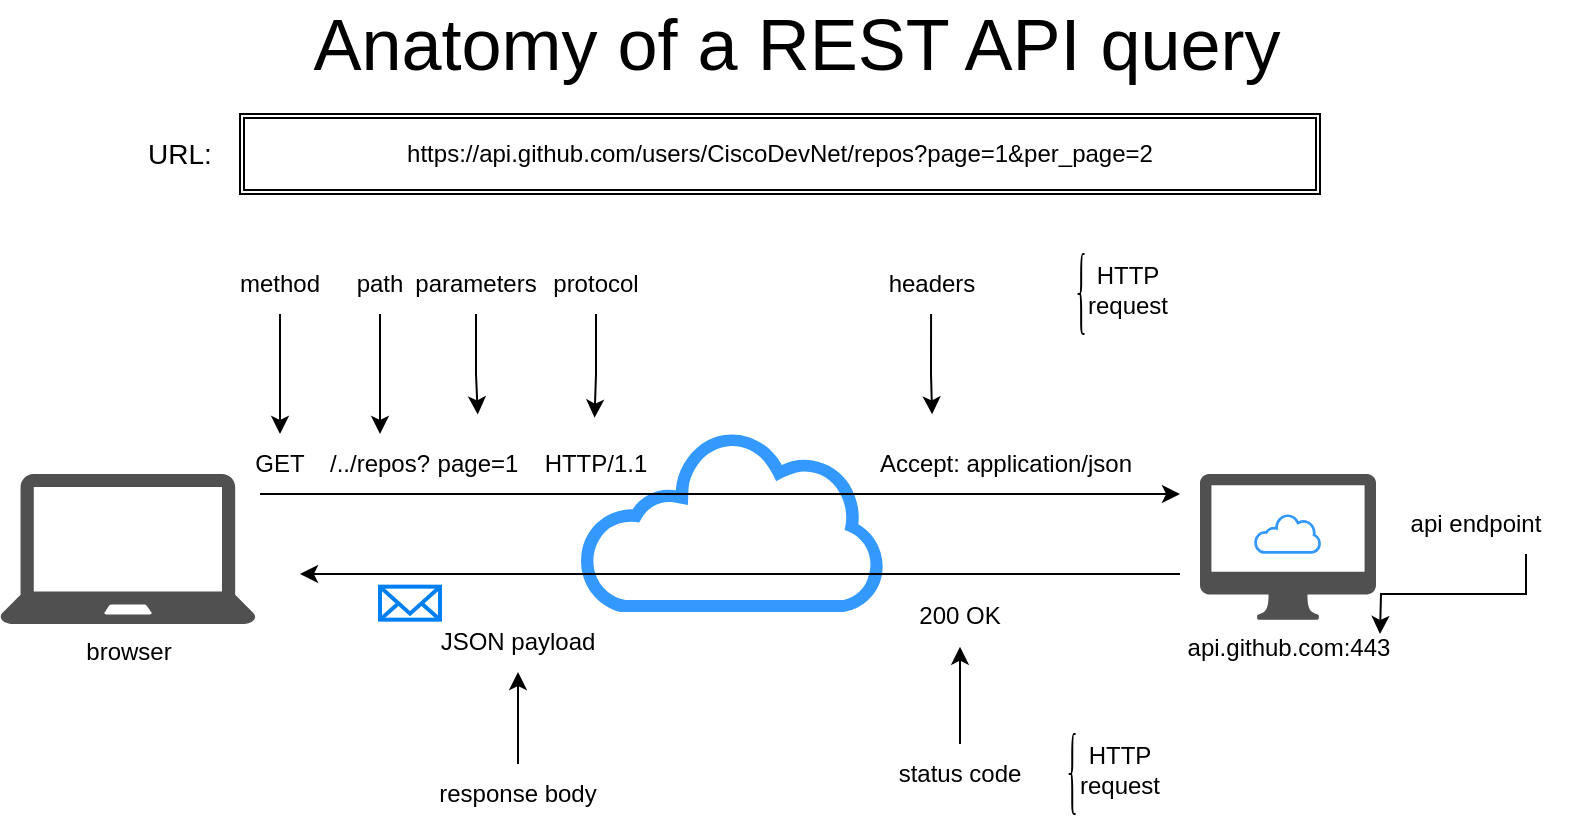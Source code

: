 <mxfile version="22.1.11" type="github">
  <diagram name="Page-1" id="ECTTtBE43RO5MGSe00EO">
    <mxGraphModel dx="1762" dy="1110" grid="1" gridSize="10" guides="1" tooltips="1" connect="1" arrows="1" fold="1" page="1" pageScale="1" pageWidth="850" pageHeight="1100" math="0" shadow="0">
      <root>
        <mxCell id="0" />
        <mxCell id="1" parent="0" />
        <mxCell id="vEHFzAOvwNYCjVcifSb5-3" value="" style="sketch=0;pointerEvents=1;shadow=0;dashed=0;html=1;strokeColor=none;fillColor=#3399FF;labelPosition=center;verticalLabelPosition=bottom;outlineConnect=0;verticalAlign=top;align=center;shape=mxgraph.office.clouds.cloud;" parent="1" vertex="1">
          <mxGeometry x="-520" y="349" width="153.82" height="90" as="geometry" />
        </mxCell>
        <mxCell id="vEHFzAOvwNYCjVcifSb5-5" value="browser" style="sketch=0;pointerEvents=1;shadow=0;dashed=0;html=1;strokeColor=none;fillColor=#505050;labelPosition=center;verticalLabelPosition=bottom;verticalAlign=top;outlineConnect=0;align=center;shape=mxgraph.office.devices.laptop;" parent="1" vertex="1">
          <mxGeometry x="-810" y="370" width="127.94" height="75" as="geometry" />
        </mxCell>
        <mxCell id="vEHFzAOvwNYCjVcifSb5-7" value="" style="group" parent="1" vertex="1" connectable="0">
          <mxGeometry x="-210" y="370" width="88" height="72.83" as="geometry" />
        </mxCell>
        <mxCell id="vEHFzAOvwNYCjVcifSb5-4" value="api.github.com:443" style="sketch=0;pointerEvents=1;shadow=0;dashed=0;html=1;strokeColor=none;fillColor=#505050;labelPosition=center;verticalLabelPosition=bottom;verticalAlign=top;outlineConnect=0;align=center;shape=mxgraph.office.devices.mac_client;" parent="vEHFzAOvwNYCjVcifSb5-7" vertex="1">
          <mxGeometry width="88" height="72.83" as="geometry" />
        </mxCell>
        <mxCell id="vEHFzAOvwNYCjVcifSb5-6" value="" style="sketch=0;pointerEvents=1;shadow=0;dashed=0;html=1;strokeColor=none;fillColor=#3399FF;labelPosition=center;verticalLabelPosition=bottom;outlineConnect=0;verticalAlign=top;align=center;shape=mxgraph.office.clouds.cloud;" parent="vEHFzAOvwNYCjVcifSb5-7" vertex="1">
          <mxGeometry x="27" y="20" width="34" height="19.89" as="geometry" />
        </mxCell>
        <mxCell id="vEHFzAOvwNYCjVcifSb5-8" value="" style="html=1;verticalLabelPosition=bottom;align=center;labelBackgroundColor=#ffffff;verticalAlign=top;strokeWidth=2;strokeColor=#0080F0;shadow=0;dashed=0;shape=mxgraph.ios7.icons.mail;" parent="1" vertex="1">
          <mxGeometry x="-620" y="426.33" width="30" height="16.5" as="geometry" />
        </mxCell>
        <mxCell id="vEHFzAOvwNYCjVcifSb5-9" value="&lt;br&gt;" style="endArrow=classic;html=1;rounded=0;" parent="1" edge="1">
          <mxGeometry width="50" height="50" relative="1" as="geometry">
            <mxPoint x="-680" y="380" as="sourcePoint" />
            <mxPoint x="-220" y="380" as="targetPoint" />
          </mxGeometry>
        </mxCell>
        <mxCell id="vEHFzAOvwNYCjVcifSb5-10" value="&lt;br&gt;" style="endArrow=classic;html=1;rounded=0;" parent="1" edge="1">
          <mxGeometry width="50" height="50" relative="1" as="geometry">
            <mxPoint x="-220" y="420" as="sourcePoint" />
            <mxPoint x="-660" y="420" as="targetPoint" />
          </mxGeometry>
        </mxCell>
        <mxCell id="vEHFzAOvwNYCjVcifSb5-11" value="&lt;font style=&quot;font-size: 36px;&quot;&gt;Anatomy of a REST API query&lt;/font&gt;" style="text;strokeColor=none;align=center;fillColor=none;html=1;verticalAlign=middle;whiteSpace=wrap;rounded=0;" parent="1" vertex="1">
          <mxGeometry x="-673.09" y="140" width="523.09" height="30" as="geometry" />
        </mxCell>
        <mxCell id="vEHFzAOvwNYCjVcifSb5-14" value="" style="shape=curlyBracket;whiteSpace=wrap;html=1;rounded=1;labelPosition=left;verticalLabelPosition=middle;align=right;verticalAlign=middle;" parent="1" vertex="1">
          <mxGeometry x="-271.08" y="260" width="3.33" height="40" as="geometry" />
        </mxCell>
        <mxCell id="vEHFzAOvwNYCjVcifSb5-15" value="HTTP&lt;br&gt;request" style="text;strokeColor=none;align=center;fillColor=none;html=1;verticalAlign=middle;whiteSpace=wrap;rounded=0;" parent="1" vertex="1">
          <mxGeometry x="-275.54" y="263" width="60" height="30" as="geometry" />
        </mxCell>
        <mxCell id="vEHFzAOvwNYCjVcifSb5-16" value="headers" style="text;strokeColor=none;align=center;fillColor=none;html=1;verticalAlign=middle;whiteSpace=wrap;rounded=0;" parent="1" vertex="1">
          <mxGeometry x="-374.46" y="260" width="60" height="30" as="geometry" />
        </mxCell>
        <mxCell id="vEHFzAOvwNYCjVcifSb5-33" style="edgeStyle=orthogonalEdgeStyle;rounded=0;orthogonalLoop=1;jettySize=auto;html=1;exitX=0.5;exitY=1;exitDx=0;exitDy=0;entryX=0.5;entryY=0;entryDx=0;entryDy=0;" parent="1" source="vEHFzAOvwNYCjVcifSb5-17" target="vEHFzAOvwNYCjVcifSb5-23" edge="1">
          <mxGeometry relative="1" as="geometry" />
        </mxCell>
        <mxCell id="vEHFzAOvwNYCjVcifSb5-17" value="method" style="text;strokeColor=none;align=center;fillColor=none;html=1;verticalAlign=middle;whiteSpace=wrap;rounded=0;" parent="1" vertex="1">
          <mxGeometry x="-700" y="260" width="60" height="30" as="geometry" />
        </mxCell>
        <mxCell id="vEHFzAOvwNYCjVcifSb5-34" style="edgeStyle=orthogonalEdgeStyle;rounded=0;orthogonalLoop=1;jettySize=auto;html=1;exitX=0.5;exitY=1;exitDx=0;exitDy=0;entryX=0.5;entryY=0;entryDx=0;entryDy=0;" parent="1" source="vEHFzAOvwNYCjVcifSb5-18" target="vEHFzAOvwNYCjVcifSb5-25" edge="1">
          <mxGeometry relative="1" as="geometry" />
        </mxCell>
        <mxCell id="vEHFzAOvwNYCjVcifSb5-18" value="path" style="text;strokeColor=none;align=center;fillColor=none;html=1;verticalAlign=middle;whiteSpace=wrap;rounded=0;" parent="1" vertex="1">
          <mxGeometry x="-650" y="260" width="60" height="30" as="geometry" />
        </mxCell>
        <mxCell id="vEHFzAOvwNYCjVcifSb5-19" value="parameters" style="text;strokeColor=none;align=center;fillColor=none;html=1;verticalAlign=middle;whiteSpace=wrap;rounded=0;" parent="1" vertex="1">
          <mxGeometry x="-602" y="260" width="60" height="30" as="geometry" />
        </mxCell>
        <mxCell id="vEHFzAOvwNYCjVcifSb5-20" value="protocol" style="text;strokeColor=none;align=center;fillColor=none;html=1;verticalAlign=middle;whiteSpace=wrap;rounded=0;" parent="1" vertex="1">
          <mxGeometry x="-542" y="260" width="60" height="30" as="geometry" />
        </mxCell>
        <mxCell id="vEHFzAOvwNYCjVcifSb5-23" value="GET" style="text;strokeColor=none;align=center;fillColor=none;html=1;verticalAlign=middle;whiteSpace=wrap;rounded=0;" parent="1" vertex="1">
          <mxGeometry x="-700" y="350" width="60" height="30" as="geometry" />
        </mxCell>
        <mxCell id="vEHFzAOvwNYCjVcifSb5-25" value="/../repos?" style="text;strokeColor=none;align=center;fillColor=none;html=1;verticalAlign=middle;whiteSpace=wrap;rounded=0;" parent="1" vertex="1">
          <mxGeometry x="-650" y="350" width="60" height="30" as="geometry" />
        </mxCell>
        <mxCell id="vEHFzAOvwNYCjVcifSb5-26" value="HTTP/1.1" style="text;strokeColor=none;align=center;fillColor=none;html=1;verticalAlign=middle;whiteSpace=wrap;rounded=0;" parent="1" vertex="1">
          <mxGeometry x="-542" y="350" width="60" height="30" as="geometry" />
        </mxCell>
        <mxCell id="vEHFzAOvwNYCjVcifSb5-30" value="Accept: application/json" style="text;strokeColor=none;align=center;fillColor=none;html=1;verticalAlign=middle;whiteSpace=wrap;rounded=0;" parent="1" vertex="1">
          <mxGeometry x="-374.46" y="350" width="134.46" height="30" as="geometry" />
        </mxCell>
        <mxCell id="vEHFzAOvwNYCjVcifSb5-32" value="page=1" style="text;strokeColor=none;align=center;fillColor=none;html=1;verticalAlign=middle;whiteSpace=wrap;rounded=0;" parent="1" vertex="1">
          <mxGeometry x="-601" y="350" width="60" height="30" as="geometry" />
        </mxCell>
        <mxCell id="vEHFzAOvwNYCjVcifSb5-35" style="edgeStyle=orthogonalEdgeStyle;rounded=0;orthogonalLoop=1;jettySize=auto;html=1;exitX=0.5;exitY=1;exitDx=0;exitDy=0;entryX=0.498;entryY=-0.327;entryDx=0;entryDy=0;entryPerimeter=0;" parent="1" source="vEHFzAOvwNYCjVcifSb5-19" target="vEHFzAOvwNYCjVcifSb5-32" edge="1">
          <mxGeometry relative="1" as="geometry" />
        </mxCell>
        <mxCell id="vEHFzAOvwNYCjVcifSb5-36" style="edgeStyle=orthogonalEdgeStyle;rounded=0;orthogonalLoop=1;jettySize=auto;html=1;exitX=0.5;exitY=1;exitDx=0;exitDy=0;entryX=0.488;entryY=-0.273;entryDx=0;entryDy=0;entryPerimeter=0;" parent="1" source="vEHFzAOvwNYCjVcifSb5-20" target="vEHFzAOvwNYCjVcifSb5-26" edge="1">
          <mxGeometry relative="1" as="geometry" />
        </mxCell>
        <mxCell id="vEHFzAOvwNYCjVcifSb5-37" style="edgeStyle=orthogonalEdgeStyle;rounded=0;orthogonalLoop=1;jettySize=auto;html=1;exitX=0.5;exitY=1;exitDx=0;exitDy=0;entryX=0.227;entryY=-0.327;entryDx=0;entryDy=0;entryPerimeter=0;" parent="1" source="vEHFzAOvwNYCjVcifSb5-16" target="vEHFzAOvwNYCjVcifSb5-30" edge="1">
          <mxGeometry relative="1" as="geometry" />
        </mxCell>
        <mxCell id="vEHFzAOvwNYCjVcifSb5-38" value="JSON payload" style="text;strokeColor=none;align=center;fillColor=none;html=1;verticalAlign=middle;whiteSpace=wrap;rounded=0;" parent="1" vertex="1">
          <mxGeometry x="-601" y="439" width="100" height="30" as="geometry" />
        </mxCell>
        <mxCell id="vEHFzAOvwNYCjVcifSb5-42" style="edgeStyle=orthogonalEdgeStyle;rounded=0;orthogonalLoop=1;jettySize=auto;html=1;exitX=0.5;exitY=0;exitDx=0;exitDy=0;entryX=0.5;entryY=1;entryDx=0;entryDy=0;" parent="1" source="vEHFzAOvwNYCjVcifSb5-39" target="vEHFzAOvwNYCjVcifSb5-38" edge="1">
          <mxGeometry relative="1" as="geometry" />
        </mxCell>
        <mxCell id="vEHFzAOvwNYCjVcifSb5-39" value="response body" style="text;strokeColor=none;align=center;fillColor=none;html=1;verticalAlign=middle;whiteSpace=wrap;rounded=0;" parent="1" vertex="1">
          <mxGeometry x="-601" y="515" width="100" height="30" as="geometry" />
        </mxCell>
        <mxCell id="vEHFzAOvwNYCjVcifSb5-43" style="edgeStyle=orthogonalEdgeStyle;rounded=0;orthogonalLoop=1;jettySize=auto;html=1;exitX=0.5;exitY=0;exitDx=0;exitDy=0;entryX=0.5;entryY=1;entryDx=0;entryDy=0;" parent="1" source="vEHFzAOvwNYCjVcifSb5-40" target="vEHFzAOvwNYCjVcifSb5-41" edge="1">
          <mxGeometry relative="1" as="geometry" />
        </mxCell>
        <mxCell id="vEHFzAOvwNYCjVcifSb5-41" value="200 OK" style="text;strokeColor=none;align=center;fillColor=none;html=1;verticalAlign=middle;whiteSpace=wrap;rounded=0;" parent="1" vertex="1">
          <mxGeometry x="-380" y="426.33" width="100" height="30" as="geometry" />
        </mxCell>
        <mxCell id="vEHFzAOvwNYCjVcifSb5-53" style="edgeStyle=orthogonalEdgeStyle;rounded=0;orthogonalLoop=1;jettySize=auto;html=1;exitX=0.75;exitY=1;exitDx=0;exitDy=0;" parent="1" source="vEHFzAOvwNYCjVcifSb5-44" edge="1">
          <mxGeometry relative="1" as="geometry">
            <mxPoint x="-120" y="450" as="targetPoint" />
          </mxGeometry>
        </mxCell>
        <mxCell id="vEHFzAOvwNYCjVcifSb5-44" value="api endpoint" style="text;strokeColor=none;align=center;fillColor=none;html=1;verticalAlign=middle;whiteSpace=wrap;rounded=0;" parent="1" vertex="1">
          <mxGeometry x="-122" y="380" width="100" height="30" as="geometry" />
        </mxCell>
        <mxCell id="vEHFzAOvwNYCjVcifSb5-49" value="" style="group" parent="1" vertex="1" connectable="0">
          <mxGeometry x="-750" y="190" width="600" height="40" as="geometry" />
        </mxCell>
        <mxCell id="vEHFzAOvwNYCjVcifSb5-47" value="https://api.github.com/users/CiscoDevNet/repos?page=1&amp;amp;per_page=2" style="shape=ext;double=1;rounded=0;whiteSpace=wrap;html=1;" parent="vEHFzAOvwNYCjVcifSb5-49" vertex="1">
          <mxGeometry x="60" width="540" height="40" as="geometry" />
        </mxCell>
        <mxCell id="vEHFzAOvwNYCjVcifSb5-48" value="&lt;font style=&quot;font-size: 14px;&quot;&gt;URL:&lt;/font&gt;" style="text;strokeColor=none;align=center;fillColor=none;html=1;verticalAlign=middle;whiteSpace=wrap;rounded=0;" parent="vEHFzAOvwNYCjVcifSb5-49" vertex="1">
          <mxGeometry y="5" width="60" height="30" as="geometry" />
        </mxCell>
        <mxCell id="vEHFzAOvwNYCjVcifSb5-51" value="" style="group" parent="1" vertex="1" connectable="0">
          <mxGeometry x="-380" y="500" width="160" height="40" as="geometry" />
        </mxCell>
        <mxCell id="vEHFzAOvwNYCjVcifSb5-21" value="" style="shape=curlyBracket;whiteSpace=wrap;html=1;rounded=1;labelPosition=left;verticalLabelPosition=middle;align=right;verticalAlign=middle;" parent="vEHFzAOvwNYCjVcifSb5-51" vertex="1">
          <mxGeometry x="104.46" width="3.33" height="40" as="geometry" />
        </mxCell>
        <mxCell id="vEHFzAOvwNYCjVcifSb5-22" value="HTTP&lt;br&gt;request" style="text;strokeColor=none;align=center;fillColor=none;html=1;verticalAlign=middle;whiteSpace=wrap;rounded=0;" parent="vEHFzAOvwNYCjVcifSb5-51" vertex="1">
          <mxGeometry x="100" y="3" width="60" height="30" as="geometry" />
        </mxCell>
        <mxCell id="vEHFzAOvwNYCjVcifSb5-40" value="status code" style="text;strokeColor=none;align=center;fillColor=none;html=1;verticalAlign=middle;whiteSpace=wrap;rounded=0;" parent="vEHFzAOvwNYCjVcifSb5-51" vertex="1">
          <mxGeometry y="5" width="100" height="30" as="geometry" />
        </mxCell>
      </root>
    </mxGraphModel>
  </diagram>
</mxfile>
